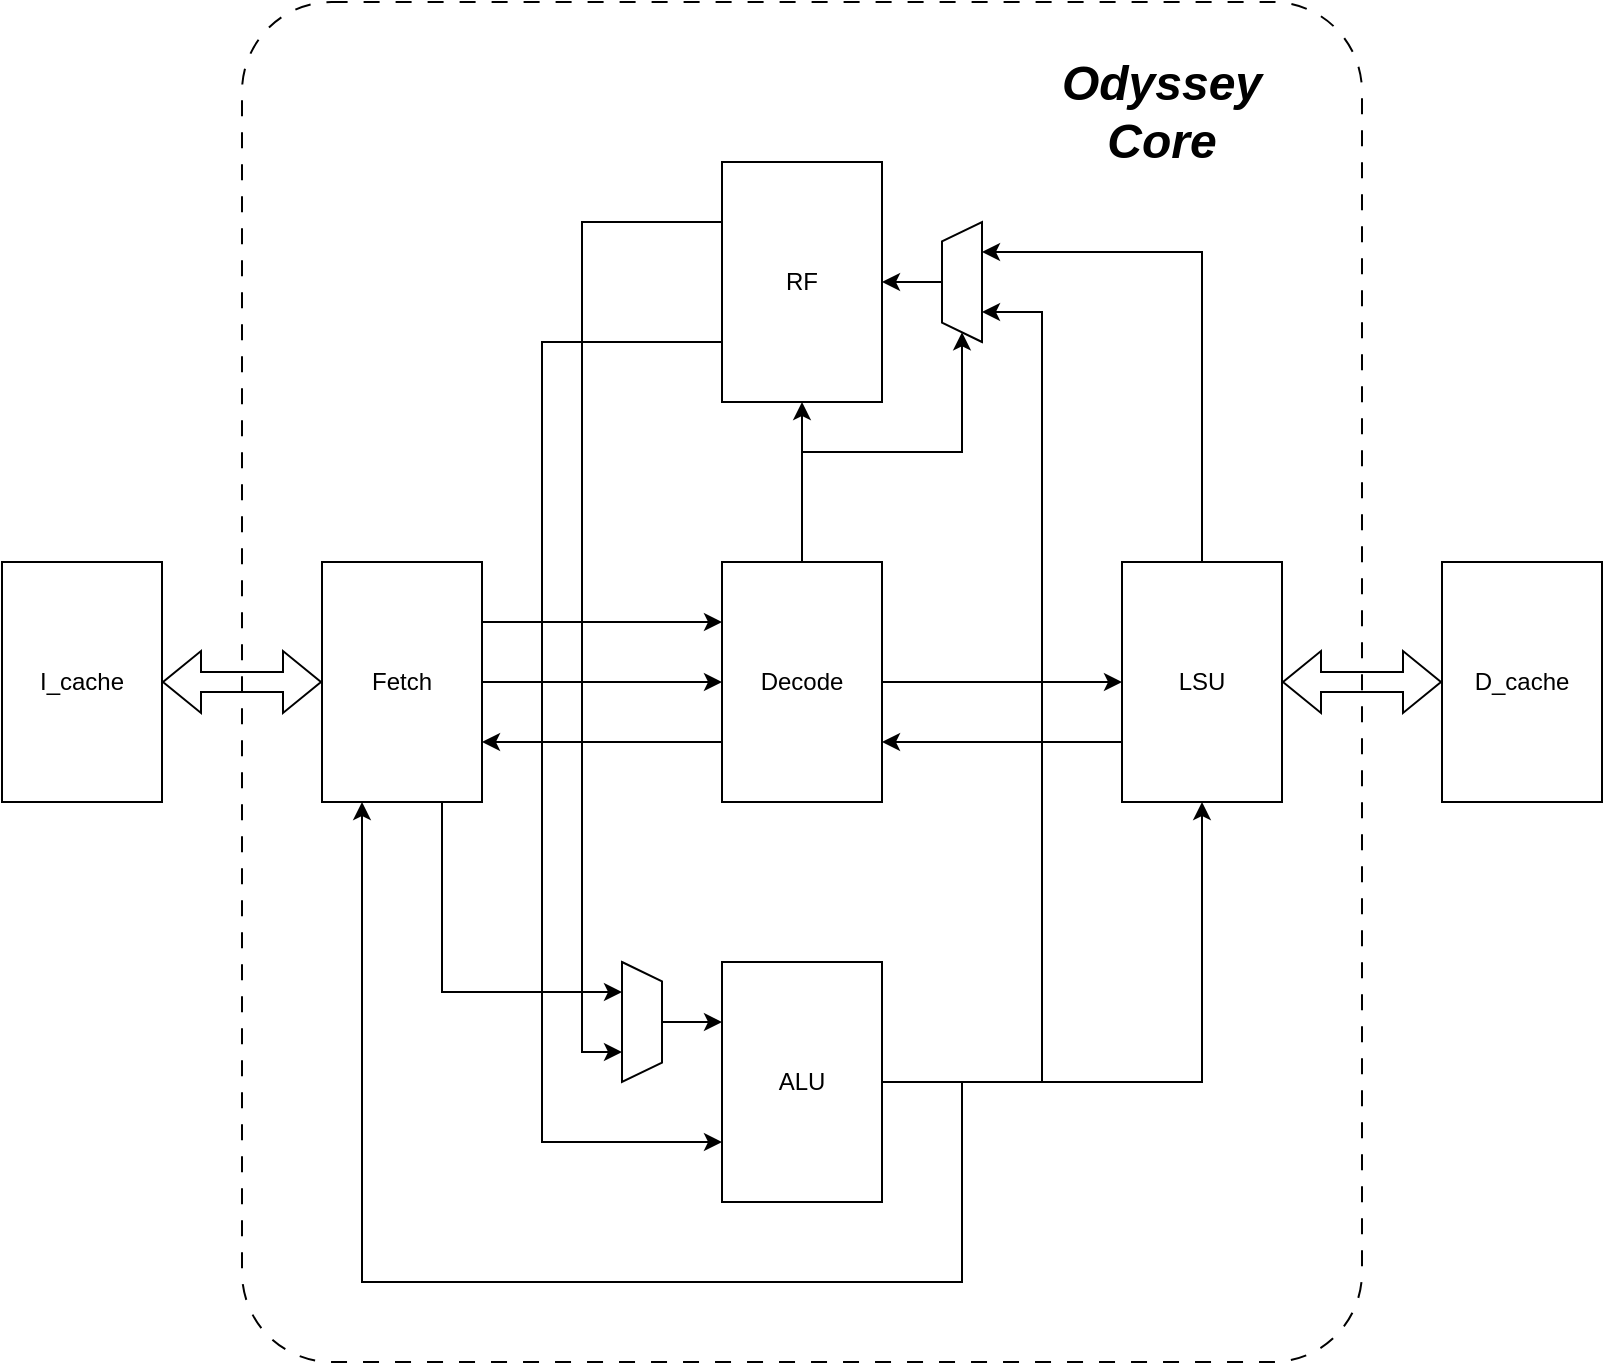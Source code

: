 <mxfile version="22.1.2" type="device" pages="2">
  <diagram name="Core" id="1tYgKnE3AgGNWkMPIwFU">
    <mxGraphModel dx="1687" dy="974" grid="1" gridSize="10" guides="1" tooltips="1" connect="1" arrows="1" fold="1" page="1" pageScale="1" pageWidth="850" pageHeight="1100" math="0" shadow="0">
      <root>
        <mxCell id="0" />
        <mxCell id="1" parent="0" />
        <mxCell id="JaK3vtFXuQ9e2w8G7FcC-9" value="" style="rounded=1;whiteSpace=wrap;html=1;arcSize=8;dashed=1;dashPattern=8 8;strokeWidth=1;movable=1;resizable=1;rotatable=1;deletable=1;editable=1;locked=0;connectable=1;" vertex="1" parent="1">
          <mxGeometry x="140" y="240" width="560" height="680" as="geometry" />
        </mxCell>
        <mxCell id="JaK3vtFXuQ9e2w8G7FcC-20" style="edgeStyle=orthogonalEdgeStyle;rounded=0;orthogonalLoop=1;jettySize=auto;html=1;exitX=0.75;exitY=1;exitDx=0;exitDy=0;entryX=0.25;entryY=1;entryDx=0;entryDy=0;" edge="1" parent="1" source="JaK3vtFXuQ9e2w8G7FcC-1" target="JaK3vtFXuQ9e2w8G7FcC-18">
          <mxGeometry relative="1" as="geometry" />
        </mxCell>
        <mxCell id="JaK3vtFXuQ9e2w8G7FcC-21" style="edgeStyle=orthogonalEdgeStyle;rounded=0;orthogonalLoop=1;jettySize=auto;html=1;exitX=1;exitY=0.25;exitDx=0;exitDy=0;entryX=0;entryY=0.25;entryDx=0;entryDy=0;" edge="1" parent="1" source="JaK3vtFXuQ9e2w8G7FcC-1" target="JaK3vtFXuQ9e2w8G7FcC-2">
          <mxGeometry relative="1" as="geometry" />
        </mxCell>
        <mxCell id="JaK3vtFXuQ9e2w8G7FcC-22" style="edgeStyle=orthogonalEdgeStyle;rounded=0;orthogonalLoop=1;jettySize=auto;html=1;exitX=1;exitY=0.5;exitDx=0;exitDy=0;entryX=0;entryY=0.5;entryDx=0;entryDy=0;" edge="1" parent="1" source="JaK3vtFXuQ9e2w8G7FcC-1" target="JaK3vtFXuQ9e2w8G7FcC-2">
          <mxGeometry relative="1" as="geometry" />
        </mxCell>
        <mxCell id="JaK3vtFXuQ9e2w8G7FcC-1" value="Fetch" style="rounded=0;whiteSpace=wrap;html=1;" vertex="1" parent="1">
          <mxGeometry x="180" y="520" width="80" height="120" as="geometry" />
        </mxCell>
        <mxCell id="JaK3vtFXuQ9e2w8G7FcC-23" style="edgeStyle=orthogonalEdgeStyle;rounded=0;orthogonalLoop=1;jettySize=auto;html=1;exitX=0;exitY=0.75;exitDx=0;exitDy=0;entryX=1;entryY=0.75;entryDx=0;entryDy=0;" edge="1" parent="1" source="JaK3vtFXuQ9e2w8G7FcC-2" target="JaK3vtFXuQ9e2w8G7FcC-1">
          <mxGeometry relative="1" as="geometry" />
        </mxCell>
        <mxCell id="JaK3vtFXuQ9e2w8G7FcC-24" style="edgeStyle=orthogonalEdgeStyle;rounded=0;orthogonalLoop=1;jettySize=auto;html=1;exitX=1;exitY=0.5;exitDx=0;exitDy=0;" edge="1" parent="1" source="JaK3vtFXuQ9e2w8G7FcC-2" target="JaK3vtFXuQ9e2w8G7FcC-3">
          <mxGeometry relative="1" as="geometry" />
        </mxCell>
        <mxCell id="JaK3vtFXuQ9e2w8G7FcC-34" style="edgeStyle=orthogonalEdgeStyle;rounded=0;orthogonalLoop=1;jettySize=auto;html=1;exitX=0.5;exitY=0;exitDx=0;exitDy=0;entryX=0;entryY=0.5;entryDx=0;entryDy=0;" edge="1" parent="1" source="JaK3vtFXuQ9e2w8G7FcC-2" target="JaK3vtFXuQ9e2w8G7FcC-28">
          <mxGeometry relative="1" as="geometry" />
        </mxCell>
        <mxCell id="JaK3vtFXuQ9e2w8G7FcC-35" style="edgeStyle=orthogonalEdgeStyle;rounded=0;orthogonalLoop=1;jettySize=auto;html=1;exitX=0.5;exitY=0;exitDx=0;exitDy=0;" edge="1" parent="1" source="JaK3vtFXuQ9e2w8G7FcC-2" target="JaK3vtFXuQ9e2w8G7FcC-4">
          <mxGeometry relative="1" as="geometry" />
        </mxCell>
        <mxCell id="JaK3vtFXuQ9e2w8G7FcC-2" value="Decode" style="rounded=0;whiteSpace=wrap;html=1;" vertex="1" parent="1">
          <mxGeometry x="380" y="520" width="80" height="120" as="geometry" />
        </mxCell>
        <mxCell id="JaK3vtFXuQ9e2w8G7FcC-15" style="edgeStyle=orthogonalEdgeStyle;rounded=0;orthogonalLoop=1;jettySize=auto;html=1;exitX=1;exitY=0.5;exitDx=0;exitDy=0;endArrow=block;endFill=0;shape=flexArrow;strokeWidth=1;startArrow=block;" edge="1" parent="1" source="JaK3vtFXuQ9e2w8G7FcC-3" target="JaK3vtFXuQ9e2w8G7FcC-6">
          <mxGeometry relative="1" as="geometry" />
        </mxCell>
        <mxCell id="JaK3vtFXuQ9e2w8G7FcC-25" style="edgeStyle=orthogonalEdgeStyle;rounded=0;orthogonalLoop=1;jettySize=auto;html=1;exitX=0;exitY=0.75;exitDx=0;exitDy=0;entryX=1;entryY=0.75;entryDx=0;entryDy=0;" edge="1" parent="1" source="JaK3vtFXuQ9e2w8G7FcC-3" target="JaK3vtFXuQ9e2w8G7FcC-2">
          <mxGeometry relative="1" as="geometry" />
        </mxCell>
        <mxCell id="JaK3vtFXuQ9e2w8G7FcC-33" style="edgeStyle=orthogonalEdgeStyle;rounded=0;orthogonalLoop=1;jettySize=auto;html=1;exitX=0.5;exitY=0;exitDx=0;exitDy=0;entryX=0.75;entryY=1;entryDx=0;entryDy=0;" edge="1" parent="1" source="JaK3vtFXuQ9e2w8G7FcC-3" target="JaK3vtFXuQ9e2w8G7FcC-28">
          <mxGeometry relative="1" as="geometry" />
        </mxCell>
        <mxCell id="JaK3vtFXuQ9e2w8G7FcC-3" value="LSU" style="rounded=0;whiteSpace=wrap;html=1;" vertex="1" parent="1">
          <mxGeometry x="580" y="520" width="80" height="120" as="geometry" />
        </mxCell>
        <mxCell id="JaK3vtFXuQ9e2w8G7FcC-38" style="edgeStyle=orthogonalEdgeStyle;rounded=0;orthogonalLoop=1;jettySize=auto;html=1;exitX=0;exitY=0.25;exitDx=0;exitDy=0;entryX=0.75;entryY=1;entryDx=0;entryDy=0;" edge="1" parent="1" source="JaK3vtFXuQ9e2w8G7FcC-4" target="JaK3vtFXuQ9e2w8G7FcC-18">
          <mxGeometry relative="1" as="geometry" />
        </mxCell>
        <mxCell id="JaK3vtFXuQ9e2w8G7FcC-39" style="edgeStyle=orthogonalEdgeStyle;rounded=0;orthogonalLoop=1;jettySize=auto;html=1;exitX=0;exitY=0.75;exitDx=0;exitDy=0;entryX=0;entryY=0.75;entryDx=0;entryDy=0;" edge="1" parent="1" source="JaK3vtFXuQ9e2w8G7FcC-4" target="JaK3vtFXuQ9e2w8G7FcC-5">
          <mxGeometry relative="1" as="geometry">
            <Array as="points">
              <mxPoint x="290" y="410" />
              <mxPoint x="290" y="810" />
            </Array>
          </mxGeometry>
        </mxCell>
        <mxCell id="JaK3vtFXuQ9e2w8G7FcC-4" value="RF" style="rounded=0;whiteSpace=wrap;html=1;" vertex="1" parent="1">
          <mxGeometry x="380" y="320" width="80" height="120" as="geometry" />
        </mxCell>
        <mxCell id="JaK3vtFXuQ9e2w8G7FcC-26" style="edgeStyle=orthogonalEdgeStyle;rounded=0;orthogonalLoop=1;jettySize=auto;html=1;exitX=1;exitY=0.5;exitDx=0;exitDy=0;entryX=0.5;entryY=1;entryDx=0;entryDy=0;" edge="1" parent="1" source="JaK3vtFXuQ9e2w8G7FcC-5" target="JaK3vtFXuQ9e2w8G7FcC-3">
          <mxGeometry relative="1" as="geometry" />
        </mxCell>
        <mxCell id="JaK3vtFXuQ9e2w8G7FcC-31" style="edgeStyle=orthogonalEdgeStyle;rounded=0;orthogonalLoop=1;jettySize=auto;html=1;exitX=1;exitY=0.5;exitDx=0;exitDy=0;entryX=0.25;entryY=1;entryDx=0;entryDy=0;" edge="1" parent="1" source="JaK3vtFXuQ9e2w8G7FcC-5" target="JaK3vtFXuQ9e2w8G7FcC-28">
          <mxGeometry relative="1" as="geometry">
            <Array as="points">
              <mxPoint x="540" y="780" />
              <mxPoint x="540" y="395" />
            </Array>
          </mxGeometry>
        </mxCell>
        <mxCell id="JaK3vtFXuQ9e2w8G7FcC-40" style="edgeStyle=orthogonalEdgeStyle;rounded=0;orthogonalLoop=1;jettySize=auto;html=1;exitX=1;exitY=0.5;exitDx=0;exitDy=0;entryX=0.25;entryY=1;entryDx=0;entryDy=0;" edge="1" parent="1" source="JaK3vtFXuQ9e2w8G7FcC-5" target="JaK3vtFXuQ9e2w8G7FcC-1">
          <mxGeometry relative="1" as="geometry">
            <Array as="points">
              <mxPoint x="500" y="780" />
              <mxPoint x="500" y="880" />
              <mxPoint x="200" y="880" />
            </Array>
          </mxGeometry>
        </mxCell>
        <mxCell id="JaK3vtFXuQ9e2w8G7FcC-5" value="ALU" style="rounded=0;whiteSpace=wrap;html=1;" vertex="1" parent="1">
          <mxGeometry x="380" y="720" width="80" height="120" as="geometry" />
        </mxCell>
        <mxCell id="JaK3vtFXuQ9e2w8G7FcC-6" value="D_cache" style="rounded=0;whiteSpace=wrap;html=1;" vertex="1" parent="1">
          <mxGeometry x="740" y="520" width="80" height="120" as="geometry" />
        </mxCell>
        <mxCell id="JaK3vtFXuQ9e2w8G7FcC-16" style="edgeStyle=orthogonalEdgeStyle;rounded=0;orthogonalLoop=1;jettySize=auto;html=1;exitX=1;exitY=0.5;exitDx=0;exitDy=0;entryX=0;entryY=0.5;entryDx=0;entryDy=0;shape=flexArrow;startArrow=block;" edge="1" parent="1" source="JaK3vtFXuQ9e2w8G7FcC-7" target="JaK3vtFXuQ9e2w8G7FcC-1">
          <mxGeometry relative="1" as="geometry" />
        </mxCell>
        <mxCell id="JaK3vtFXuQ9e2w8G7FcC-7" value="I_cache" style="rounded=0;whiteSpace=wrap;html=1;" vertex="1" parent="1">
          <mxGeometry x="20" y="520" width="80" height="120" as="geometry" />
        </mxCell>
        <mxCell id="JaK3vtFXuQ9e2w8G7FcC-10" value="Odyssey&lt;br&gt;Core" style="text;html=1;strokeColor=none;fillColor=none;align=center;verticalAlign=middle;whiteSpace=wrap;rounded=0;movable=1;resizable=1;rotatable=1;deletable=1;editable=1;locked=0;connectable=1;strokeWidth=2;fontSize=24;fontStyle=3" vertex="1" parent="1">
          <mxGeometry x="540" y="280" width="120" height="30" as="geometry" />
        </mxCell>
        <mxCell id="JaK3vtFXuQ9e2w8G7FcC-19" style="edgeStyle=orthogonalEdgeStyle;rounded=0;orthogonalLoop=1;jettySize=auto;html=1;exitX=0.5;exitY=0;exitDx=0;exitDy=0;entryX=0;entryY=0.25;entryDx=0;entryDy=0;" edge="1" parent="1" source="JaK3vtFXuQ9e2w8G7FcC-18" target="JaK3vtFXuQ9e2w8G7FcC-5">
          <mxGeometry relative="1" as="geometry" />
        </mxCell>
        <mxCell id="JaK3vtFXuQ9e2w8G7FcC-18" value="" style="shape=trapezoid;perimeter=trapezoidPerimeter;whiteSpace=wrap;html=1;fixedSize=1;rotation=90;size=9.68;" vertex="1" parent="1">
          <mxGeometry x="310" y="740" width="60" height="20" as="geometry" />
        </mxCell>
        <mxCell id="JaK3vtFXuQ9e2w8G7FcC-29" style="edgeStyle=orthogonalEdgeStyle;rounded=0;orthogonalLoop=1;jettySize=auto;html=1;exitX=0.5;exitY=0;exitDx=0;exitDy=0;" edge="1" parent="1" source="JaK3vtFXuQ9e2w8G7FcC-28" target="JaK3vtFXuQ9e2w8G7FcC-4">
          <mxGeometry relative="1" as="geometry" />
        </mxCell>
        <mxCell id="JaK3vtFXuQ9e2w8G7FcC-28" value="" style="shape=trapezoid;perimeter=trapezoidPerimeter;whiteSpace=wrap;html=1;fixedSize=1;rotation=-90;size=9.68;" vertex="1" parent="1">
          <mxGeometry x="470" y="370" width="60" height="20" as="geometry" />
        </mxCell>
      </root>
    </mxGraphModel>
  </diagram>
  <diagram id="P36AHwvcbGaTZGPSj1DD" name="SoC">
    <mxGraphModel dx="2537" dy="974" grid="1" gridSize="10" guides="1" tooltips="1" connect="1" arrows="1" fold="1" page="1" pageScale="1" pageWidth="850" pageHeight="1100" math="0" shadow="0">
      <root>
        <mxCell id="0" />
        <mxCell id="1" parent="0" />
        <mxCell id="EYM8K0IBRHgCCM37E6TN-1" value="" style="rounded=1;whiteSpace=wrap;html=1;arcSize=4;dashed=1;strokeWidth=4;fontStyle=0;" vertex="1" parent="1">
          <mxGeometry x="-80" y="200" width="1000" height="760" as="geometry" />
        </mxCell>
        <mxCell id="-ExYScTHDAB8Ci7_-GAy-5" value="&lt;i style=&quot;font-size: 16px;&quot;&gt;Odyssey&lt;br style=&quot;font-size: 16px;&quot;&gt;Core&lt;/i&gt;" style="rounded=0;whiteSpace=wrap;html=1;fontSize=16;fillColor=#ffe6cc;strokeColor=#d79b00;fontColor=#000000;fontStyle=0" vertex="1" parent="1">
          <mxGeometry x="180" y="240" width="80" height="120" as="geometry" />
        </mxCell>
        <mxCell id="-ExYScTHDAB8Ci7_-GAy-11" style="edgeStyle=orthogonalEdgeStyle;rounded=0;orthogonalLoop=1;jettySize=auto;html=1;exitX=1;exitY=0.5;exitDx=0;exitDy=0;endArrow=block;endFill=0;shape=flexArrow;strokeWidth=1;startArrow=block;fontColor=#000000;fillColor=#ffe6cc;strokeColor=#d79b00;fontStyle=0" edge="1" parent="1" source="-ExYScTHDAB8Ci7_-GAy-5" target="-ExYScTHDAB8Ci7_-GAy-22">
          <mxGeometry relative="1" as="geometry">
            <mxPoint x="260" y="300" as="sourcePoint" />
          </mxGeometry>
        </mxCell>
        <mxCell id="-ExYScTHDAB8Ci7_-GAy-22" value="Data&lt;br style=&quot;font-size: 16px;&quot;&gt;cache" style="rounded=0;whiteSpace=wrap;html=1;fontSize=16;fillColor=#ffe6cc;strokeColor=#d79b00;fontColor=#000000;fontStyle=0" vertex="1" parent="1">
          <mxGeometry x="340" y="240" width="80" height="120" as="geometry" />
        </mxCell>
        <mxCell id="-ExYScTHDAB8Ci7_-GAy-23" style="edgeStyle=orthogonalEdgeStyle;rounded=0;orthogonalLoop=1;jettySize=auto;html=1;exitX=1;exitY=0.5;exitDx=0;exitDy=0;entryX=0;entryY=0.5;entryDx=0;entryDy=0;shape=flexArrow;startArrow=block;fontColor=#000000;fillColor=#ffe6cc;strokeColor=#d79b00;fontStyle=0" edge="1" parent="1" source="-ExYScTHDAB8Ci7_-GAy-24" target="-ExYScTHDAB8Ci7_-GAy-5">
          <mxGeometry relative="1" as="geometry" />
        </mxCell>
        <mxCell id="-ExYScTHDAB8Ci7_-GAy-32" style="edgeStyle=orthogonalEdgeStyle;rounded=0;orthogonalLoop=1;jettySize=auto;html=1;exitX=0.5;exitY=1;exitDx=0;exitDy=0;shape=flexArrow;startArrow=block;fontColor=#000000;fillColor=#f8cecc;strokeColor=#b85450;fontStyle=0" edge="1" parent="1" source="-ExYScTHDAB8Ci7_-GAy-24">
          <mxGeometry relative="1" as="geometry">
            <mxPoint x="60" y="450" as="targetPoint" />
          </mxGeometry>
        </mxCell>
        <mxCell id="-ExYScTHDAB8Ci7_-GAy-24" value="Instruction&lt;br style=&quot;font-size: 16px;&quot;&gt;cache" style="rounded=0;whiteSpace=wrap;html=1;fontSize=16;fillColor=#ffe6cc;strokeColor=#d79b00;fontColor=#000000;fontStyle=0" vertex="1" parent="1">
          <mxGeometry x="20" y="240" width="80" height="120" as="geometry" />
        </mxCell>
        <mxCell id="-ExYScTHDAB8Ci7_-GAy-30" value="" style="shape=flexArrow;endArrow=classic;html=1;rounded=0;startArrow=block;endWidth=43.918;endSize=12.811;width=59.429;startWidth=37.061;startSize=12.811;labelBackgroundColor=none;fillColor=#f8cecc;strokeColor=#b85450;fontColor=#000000;fontStyle=0" edge="1" parent="1">
          <mxGeometry width="50" height="50" relative="1" as="geometry">
            <mxPoint x="-40" y="480" as="sourcePoint" />
            <mxPoint x="480" y="480" as="targetPoint" />
          </mxGeometry>
        </mxCell>
        <mxCell id="-ExYScTHDAB8Ci7_-GAy-36" value="AXI bus" style="edgeLabel;html=1;align=center;verticalAlign=middle;resizable=0;points=[];fontSize=24;fontStyle=2;labelBackgroundColor=none;fontColor=#000000;" vertex="1" connectable="0" parent="-ExYScTHDAB8Ci7_-GAy-30">
          <mxGeometry x="0.213" y="5" relative="1" as="geometry">
            <mxPoint x="-64" y="5" as="offset" />
          </mxGeometry>
        </mxCell>
        <mxCell id="-ExYScTHDAB8Ci7_-GAy-33" style="edgeStyle=orthogonalEdgeStyle;rounded=0;orthogonalLoop=1;jettySize=auto;html=1;exitX=0.5;exitY=1;exitDx=0;exitDy=0;shape=flexArrow;startArrow=block;fontColor=#000000;fillColor=#f8cecc;strokeColor=#b85450;fontStyle=0" edge="1" parent="1" source="-ExYScTHDAB8Ci7_-GAy-22">
          <mxGeometry relative="1" as="geometry">
            <mxPoint x="380" y="450" as="targetPoint" />
            <mxPoint x="379.92" y="370" as="sourcePoint" />
          </mxGeometry>
        </mxCell>
        <mxCell id="-ExYScTHDAB8Ci7_-GAy-37" style="edgeStyle=orthogonalEdgeStyle;rounded=0;orthogonalLoop=1;jettySize=auto;html=1;exitX=0.5;exitY=1;exitDx=0;exitDy=0;shape=flexArrow;startArrow=block;labelBackgroundColor=none;fontColor=#000000;fillColor=#f8cecc;strokeColor=#b85450;fontStyle=0" edge="1" parent="1" target="-ExYScTHDAB8Ci7_-GAy-38">
          <mxGeometry relative="1" as="geometry">
            <mxPoint x="219.5" y="600" as="targetPoint" />
            <mxPoint x="219.5" y="510" as="sourcePoint" />
          </mxGeometry>
        </mxCell>
        <mxCell id="-ExYScTHDAB8Ci7_-GAy-40" style="edgeStyle=orthogonalEdgeStyle;rounded=0;orthogonalLoop=1;jettySize=auto;html=1;exitX=0.5;exitY=1;exitDx=0;exitDy=0;shape=flexArrow;startArrow=block;labelBackgroundColor=none;fontColor=#000000;fillColor=#f8cecc;strokeColor=#b85450;fontStyle=0" edge="1" parent="1" source="-ExYScTHDAB8Ci7_-GAy-38" target="-ExYScTHDAB8Ci7_-GAy-39">
          <mxGeometry relative="1" as="geometry" />
        </mxCell>
        <mxCell id="-ExYScTHDAB8Ci7_-GAy-38" value="Memory&lt;br style=&quot;font-size: 16px;&quot;&gt;Interface" style="rounded=0;whiteSpace=wrap;html=1;labelBackgroundColor=none;fontSize=16;fillColor=#f8cecc;strokeColor=#b85450;fontColor=#000000;fontStyle=0" vertex="1" parent="1">
          <mxGeometry x="180" y="600" width="80" height="120" as="geometry" />
        </mxCell>
        <mxCell id="-ExYScTHDAB8Ci7_-GAy-39" value="Block SRAM" style="rounded=0;whiteSpace=wrap;html=1;labelBackgroundColor=none;fontSize=16;fillColor=#f8cecc;strokeColor=#b85450;fontColor=#000000;fontStyle=0" vertex="1" parent="1">
          <mxGeometry x="180" y="800" width="80" height="120" as="geometry" />
        </mxCell>
        <mxCell id="-ExYScTHDAB8Ci7_-GAy-41" value="APB bridge" style="rounded=0;whiteSpace=wrap;html=1;horizontal=1;direction=west;flipV=1;labelBackgroundColor=none;fillColor=#f8cecc;strokeColor=#b85450;fontColor=#000000;fontStyle=0" vertex="1" parent="1">
          <mxGeometry x="480" y="380" width="60" height="200" as="geometry" />
        </mxCell>
        <mxCell id="-ExYScTHDAB8Ci7_-GAy-42" value="" style="shape=flexArrow;endArrow=classic;html=1;rounded=0;startArrow=block;endWidth=43.918;endSize=12.811;width=59.429;startWidth=37.061;startSize=12.811;labelBackgroundColor=none;fontColor=#000000;fillColor=#f8cecc;strokeColor=#b85450;fontStyle=0" edge="1" parent="1" source="-ExYScTHDAB8Ci7_-GAy-41">
          <mxGeometry width="50" height="50" relative="1" as="geometry">
            <mxPoint x="540" y="479.5" as="sourcePoint" />
            <mxPoint x="900" y="480" as="targetPoint" />
          </mxGeometry>
        </mxCell>
        <mxCell id="-ExYScTHDAB8Ci7_-GAy-43" value="APB bus" style="edgeLabel;html=1;align=center;verticalAlign=middle;resizable=0;points=[];fontSize=24;fontStyle=2;labelBackgroundColor=none;fontColor=#000000;" vertex="1" connectable="0" parent="-ExYScTHDAB8Ci7_-GAy-42">
          <mxGeometry x="0.213" y="5" relative="1" as="geometry">
            <mxPoint x="-26" y="5" as="offset" />
          </mxGeometry>
        </mxCell>
        <mxCell id="-ExYScTHDAB8Ci7_-GAy-45" value="HDMI&lt;br style=&quot;font-size: 16px;&quot;&gt;Interface" style="rounded=0;whiteSpace=wrap;html=1;labelBackgroundColor=none;fontSize=16;fillColor=#f8cecc;strokeColor=#b85450;fontColor=#000000;fontStyle=0" vertex="1" parent="1">
          <mxGeometry x="620" y="700" width="80" height="120" as="geometry" />
        </mxCell>
        <mxCell id="-ExYScTHDAB8Ci7_-GAy-46" style="edgeStyle=orthogonalEdgeStyle;rounded=0;orthogonalLoop=1;jettySize=auto;html=1;exitX=0.5;exitY=1;exitDx=0;exitDy=0;shape=flexArrow;startArrow=block;labelBackgroundColor=none;entryX=0.5;entryY=0;entryDx=0;entryDy=0;fontColor=#000000;fillColor=#f8cecc;strokeColor=#b85450;fontStyle=0" edge="1" parent="1" target="-ExYScTHDAB8Ci7_-GAy-45">
          <mxGeometry relative="1" as="geometry">
            <mxPoint x="660" y="600" as="targetPoint" />
            <mxPoint x="659.5" y="510" as="sourcePoint" />
          </mxGeometry>
        </mxCell>
        <mxCell id="-ExYScTHDAB8Ci7_-GAy-47" style="edgeStyle=orthogonalEdgeStyle;rounded=0;orthogonalLoop=1;jettySize=auto;html=1;exitX=0.5;exitY=1;exitDx=0;exitDy=0;shape=flexArrow;startArrow=block;labelBackgroundColor=none;fontColor=#000000;fillColor=#f8cecc;strokeColor=#b85450;fontStyle=0" edge="1" parent="1" source="-ExYScTHDAB8Ci7_-GAy-45">
          <mxGeometry relative="1" as="geometry">
            <mxPoint x="660" y="1000" as="targetPoint" />
            <mxPoint x="659.5" y="820" as="sourcePoint" />
          </mxGeometry>
        </mxCell>
        <mxCell id="-ExYScTHDAB8Ci7_-GAy-49" value="HDMI port" style="edgeLabel;html=1;align=center;verticalAlign=middle;resizable=0;points=[];fontSize=24;fontStyle=2;labelBackgroundColor=none;fontColor=#FFFFFF;" vertex="1" connectable="0" parent="-ExYScTHDAB8Ci7_-GAy-47">
          <mxGeometry x="0.089" y="1" relative="1" as="geometry">
            <mxPoint x="-1" y="103" as="offset" />
          </mxGeometry>
        </mxCell>
        <mxCell id="-ExYScTHDAB8Ci7_-GAy-50" value="LED display&lt;br style=&quot;font-size: 16px;&quot;&gt;Interface" style="rounded=0;whiteSpace=wrap;html=1;labelBackgroundColor=none;fontSize=16;fillColor=#f8cecc;strokeColor=#b85450;fontColor=#000000;fontStyle=0" vertex="1" parent="1">
          <mxGeometry x="740" y="700" width="80" height="120" as="geometry" />
        </mxCell>
        <mxCell id="-ExYScTHDAB8Ci7_-GAy-51" style="edgeStyle=orthogonalEdgeStyle;rounded=0;orthogonalLoop=1;jettySize=auto;html=1;exitX=0.5;exitY=1;exitDx=0;exitDy=0;shape=flexArrow;startArrow=block;labelBackgroundColor=none;entryX=0.5;entryY=0;entryDx=0;entryDy=0;fontColor=#000000;fillColor=#f8cecc;strokeColor=#b85450;fontStyle=0" edge="1" parent="1" target="-ExYScTHDAB8Ci7_-GAy-50">
          <mxGeometry relative="1" as="geometry">
            <mxPoint x="780" y="600" as="targetPoint" />
            <mxPoint x="779.5" y="510" as="sourcePoint" />
          </mxGeometry>
        </mxCell>
        <mxCell id="-ExYScTHDAB8Ci7_-GAy-54" style="edgeStyle=orthogonalEdgeStyle;rounded=0;orthogonalLoop=1;jettySize=auto;html=1;shape=flexArrow;startArrow=block;labelBackgroundColor=none;fontColor=#000000;fillColor=#f8cecc;strokeColor=#b85450;fontStyle=0" edge="1" parent="1" source="-ExYScTHDAB8Ci7_-GAy-50">
          <mxGeometry relative="1" as="geometry">
            <mxPoint x="780" y="1000" as="targetPoint" />
            <mxPoint x="779.5" y="820" as="sourcePoint" />
          </mxGeometry>
        </mxCell>
        <mxCell id="-ExYScTHDAB8Ci7_-GAy-55" value="IA2132R" style="edgeLabel;html=1;align=center;verticalAlign=middle;resizable=0;points=[];fontSize=24;fontStyle=2;labelBackgroundColor=none;fontColor=#FFFFFF;" vertex="1" connectable="0" parent="-ExYScTHDAB8Ci7_-GAy-54">
          <mxGeometry x="0.089" y="1" relative="1" as="geometry">
            <mxPoint x="-1" y="102" as="offset" />
          </mxGeometry>
        </mxCell>
        <mxCell id="JAbWLhlf3FwXEW5CXkdR-1" value="Odyssey&lt;br&gt;SoC" style="text;html=1;strokeColor=none;fillColor=none;align=center;verticalAlign=middle;whiteSpace=wrap;rounded=0;movable=1;resizable=1;rotatable=1;deletable=1;editable=1;locked=0;connectable=1;strokeWidth=2;fontSize=24;fontStyle=3;fontColor=#FFFFFF;" vertex="1" parent="1">
          <mxGeometry x="760" y="240" width="120" height="30" as="geometry" />
        </mxCell>
        <mxCell id="oNlN6cgNSQGRTnQVsl3Y-1" value="" style="rounded=0;whiteSpace=wrap;html=1;fillColor=#f8cecc;strokeColor=#b85450;fontStyle=1" vertex="1" parent="1">
          <mxGeometry x="-50" y="870" width="20" height="20" as="geometry" />
        </mxCell>
        <mxCell id="oNlN6cgNSQGRTnQVsl3Y-2" value="" style="rounded=0;whiteSpace=wrap;html=1;fillColor=#ffe6cc;strokeColor=#d79b00;fontStyle=1" vertex="1" parent="1">
          <mxGeometry x="-50" y="910" width="20" height="20" as="geometry" />
        </mxCell>
        <mxCell id="oNlN6cgNSQGRTnQVsl3Y-3" value="Not implemented" style="text;html=1;strokeColor=none;fillColor=none;align=left;verticalAlign=middle;whiteSpace=wrap;rounded=0;fontSize=16;fontStyle=1" vertex="1" parent="1">
          <mxGeometry x="-20" y="860" width="160" height="40" as="geometry" />
        </mxCell>
        <mxCell id="oNlN6cgNSQGRTnQVsl3Y-4" value="In progress" style="text;html=1;strokeColor=none;fillColor=none;align=left;verticalAlign=middle;whiteSpace=wrap;rounded=0;fontSize=16;fontStyle=1" vertex="1" parent="1">
          <mxGeometry x="-20" y="900" width="120" height="40" as="geometry" />
        </mxCell>
      </root>
    </mxGraphModel>
  </diagram>
</mxfile>
